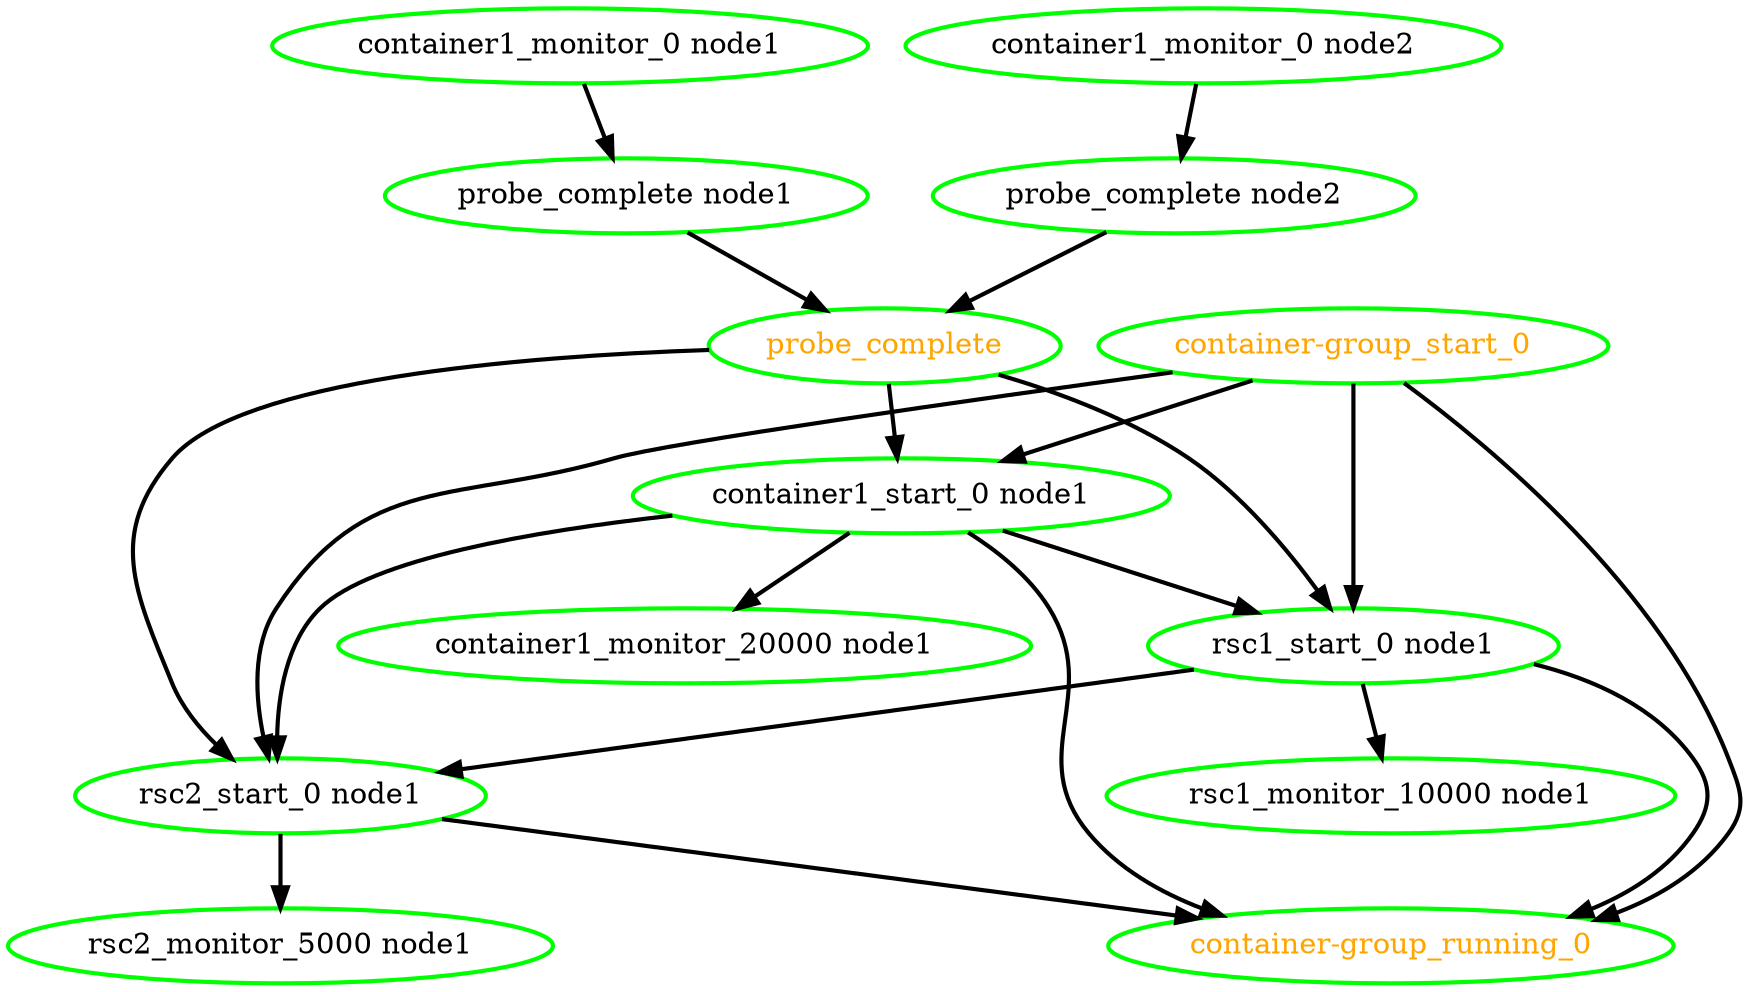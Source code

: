 digraph "g" {
"container-group_running_0" [ style=bold color="green" fontcolor="orange"]
"container-group_start_0" -> "container-group_running_0" [ style = bold]
"container-group_start_0" -> "container1_start_0 node1" [ style = bold]
"container-group_start_0" -> "rsc1_start_0 node1" [ style = bold]
"container-group_start_0" -> "rsc2_start_0 node1" [ style = bold]
"container-group_start_0" [ style=bold color="green" fontcolor="orange"]
"container1_monitor_0 node1" -> "probe_complete node1" [ style = bold]
"container1_monitor_0 node1" [ style=bold color="green" fontcolor="black"]
"container1_monitor_0 node2" -> "probe_complete node2" [ style = bold]
"container1_monitor_0 node2" [ style=bold color="green" fontcolor="black"]
"container1_monitor_20000 node1" [ style=bold color="green" fontcolor="black"]
"container1_start_0 node1" -> "container-group_running_0" [ style = bold]
"container1_start_0 node1" -> "container1_monitor_20000 node1" [ style = bold]
"container1_start_0 node1" -> "rsc1_start_0 node1" [ style = bold]
"container1_start_0 node1" -> "rsc2_start_0 node1" [ style = bold]
"container1_start_0 node1" [ style=bold color="green" fontcolor="black"]
"probe_complete node1" -> "probe_complete" [ style = bold]
"probe_complete node1" [ style=bold color="green" fontcolor="black"]
"probe_complete node2" -> "probe_complete" [ style = bold]
"probe_complete node2" [ style=bold color="green" fontcolor="black"]
"probe_complete" -> "container1_start_0 node1" [ style = bold]
"probe_complete" -> "rsc1_start_0 node1" [ style = bold]
"probe_complete" -> "rsc2_start_0 node1" [ style = bold]
"probe_complete" [ style=bold color="green" fontcolor="orange"]
"rsc1_monitor_10000 node1" [ style=bold color="green" fontcolor="black"]
"rsc1_start_0 node1" -> "container-group_running_0" [ style = bold]
"rsc1_start_0 node1" -> "rsc1_monitor_10000 node1" [ style = bold]
"rsc1_start_0 node1" -> "rsc2_start_0 node1" [ style = bold]
"rsc1_start_0 node1" [ style=bold color="green" fontcolor="black"]
"rsc2_monitor_5000 node1" [ style=bold color="green" fontcolor="black"]
"rsc2_start_0 node1" -> "container-group_running_0" [ style = bold]
"rsc2_start_0 node1" -> "rsc2_monitor_5000 node1" [ style = bold]
"rsc2_start_0 node1" [ style=bold color="green" fontcolor="black"]
}
